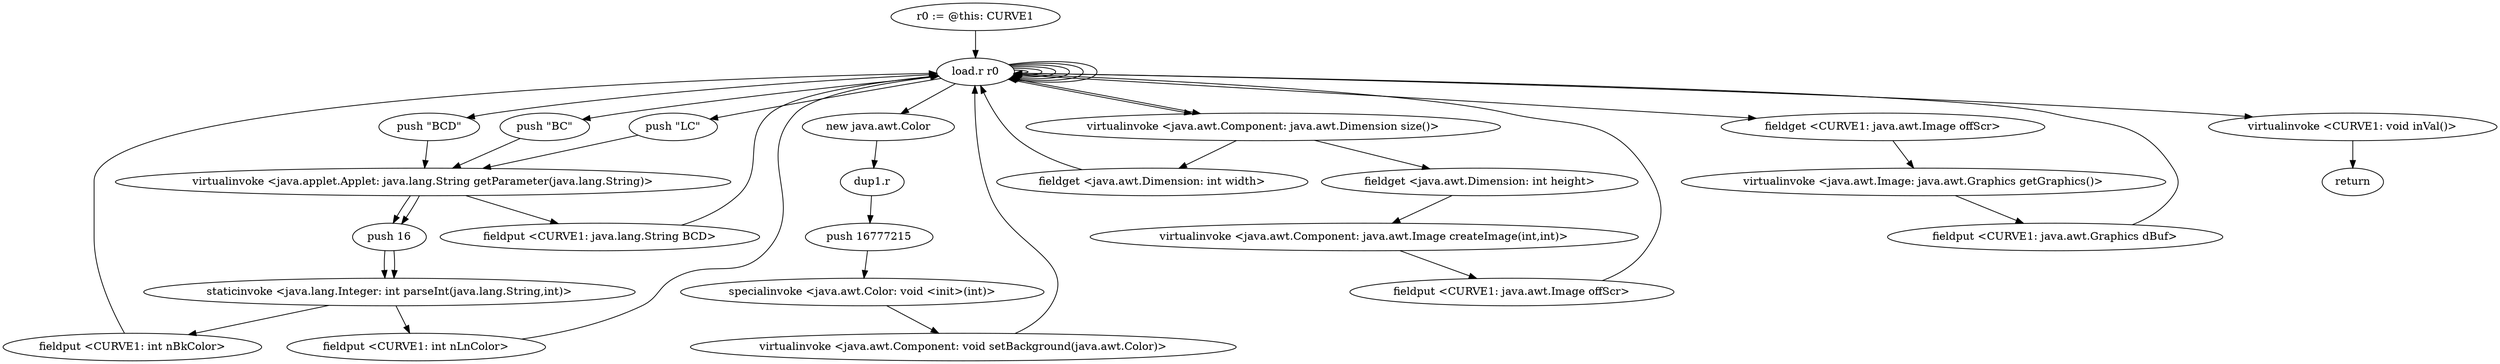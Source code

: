 digraph "" {
    "r0 := @this: CURVE1"
    "load.r r0"
    "r0 := @this: CURVE1"->"load.r r0";
    "load.r r0"->"load.r r0";
    "push \"BC\""
    "load.r r0"->"push \"BC\"";
    "virtualinvoke <java.applet.Applet: java.lang.String getParameter(java.lang.String)>"
    "push \"BC\""->"virtualinvoke <java.applet.Applet: java.lang.String getParameter(java.lang.String)>";
    "push 16"
    "virtualinvoke <java.applet.Applet: java.lang.String getParameter(java.lang.String)>"->"push 16";
    "staticinvoke <java.lang.Integer: int parseInt(java.lang.String,int)>"
    "push 16"->"staticinvoke <java.lang.Integer: int parseInt(java.lang.String,int)>";
    "fieldput <CURVE1: int nBkColor>"
    "staticinvoke <java.lang.Integer: int parseInt(java.lang.String,int)>"->"fieldput <CURVE1: int nBkColor>";
    "fieldput <CURVE1: int nBkColor>"->"load.r r0";
    "load.r r0"->"load.r r0";
    "push \"LC\""
    "load.r r0"->"push \"LC\"";
    "push \"LC\""->"virtualinvoke <java.applet.Applet: java.lang.String getParameter(java.lang.String)>";
    "virtualinvoke <java.applet.Applet: java.lang.String getParameter(java.lang.String)>"->"push 16";
    "push 16"->"staticinvoke <java.lang.Integer: int parseInt(java.lang.String,int)>";
    "fieldput <CURVE1: int nLnColor>"
    "staticinvoke <java.lang.Integer: int parseInt(java.lang.String,int)>"->"fieldput <CURVE1: int nLnColor>";
    "fieldput <CURVE1: int nLnColor>"->"load.r r0";
    "new java.awt.Color"
    "load.r r0"->"new java.awt.Color";
    "dup1.r"
    "new java.awt.Color"->"dup1.r";
    "push 16777215"
    "dup1.r"->"push 16777215";
    "specialinvoke <java.awt.Color: void <init>(int)>"
    "push 16777215"->"specialinvoke <java.awt.Color: void <init>(int)>";
    "virtualinvoke <java.awt.Component: void setBackground(java.awt.Color)>"
    "specialinvoke <java.awt.Color: void <init>(int)>"->"virtualinvoke <java.awt.Component: void setBackground(java.awt.Color)>";
    "virtualinvoke <java.awt.Component: void setBackground(java.awt.Color)>"->"load.r r0";
    "load.r r0"->"load.r r0";
    "load.r r0"->"load.r r0";
    "virtualinvoke <java.awt.Component: java.awt.Dimension size()>"
    "load.r r0"->"virtualinvoke <java.awt.Component: java.awt.Dimension size()>";
    "fieldget <java.awt.Dimension: int width>"
    "virtualinvoke <java.awt.Component: java.awt.Dimension size()>"->"fieldget <java.awt.Dimension: int width>";
    "fieldget <java.awt.Dimension: int width>"->"load.r r0";
    "load.r r0"->"virtualinvoke <java.awt.Component: java.awt.Dimension size()>";
    "fieldget <java.awt.Dimension: int height>"
    "virtualinvoke <java.awt.Component: java.awt.Dimension size()>"->"fieldget <java.awt.Dimension: int height>";
    "virtualinvoke <java.awt.Component: java.awt.Image createImage(int,int)>"
    "fieldget <java.awt.Dimension: int height>"->"virtualinvoke <java.awt.Component: java.awt.Image createImage(int,int)>";
    "fieldput <CURVE1: java.awt.Image offScr>"
    "virtualinvoke <java.awt.Component: java.awt.Image createImage(int,int)>"->"fieldput <CURVE1: java.awt.Image offScr>";
    "fieldput <CURVE1: java.awt.Image offScr>"->"load.r r0";
    "load.r r0"->"load.r r0";
    "fieldget <CURVE1: java.awt.Image offScr>"
    "load.r r0"->"fieldget <CURVE1: java.awt.Image offScr>";
    "virtualinvoke <java.awt.Image: java.awt.Graphics getGraphics()>"
    "fieldget <CURVE1: java.awt.Image offScr>"->"virtualinvoke <java.awt.Image: java.awt.Graphics getGraphics()>";
    "fieldput <CURVE1: java.awt.Graphics dBuf>"
    "virtualinvoke <java.awt.Image: java.awt.Graphics getGraphics()>"->"fieldput <CURVE1: java.awt.Graphics dBuf>";
    "fieldput <CURVE1: java.awt.Graphics dBuf>"->"load.r r0";
    "load.r r0"->"load.r r0";
    "push \"BCD\""
    "load.r r0"->"push \"BCD\"";
    "push \"BCD\""->"virtualinvoke <java.applet.Applet: java.lang.String getParameter(java.lang.String)>";
    "fieldput <CURVE1: java.lang.String BCD>"
    "virtualinvoke <java.applet.Applet: java.lang.String getParameter(java.lang.String)>"->"fieldput <CURVE1: java.lang.String BCD>";
    "fieldput <CURVE1: java.lang.String BCD>"->"load.r r0";
    "virtualinvoke <CURVE1: void inVal()>"
    "load.r r0"->"virtualinvoke <CURVE1: void inVal()>";
    "return"
    "virtualinvoke <CURVE1: void inVal()>"->"return";
}
